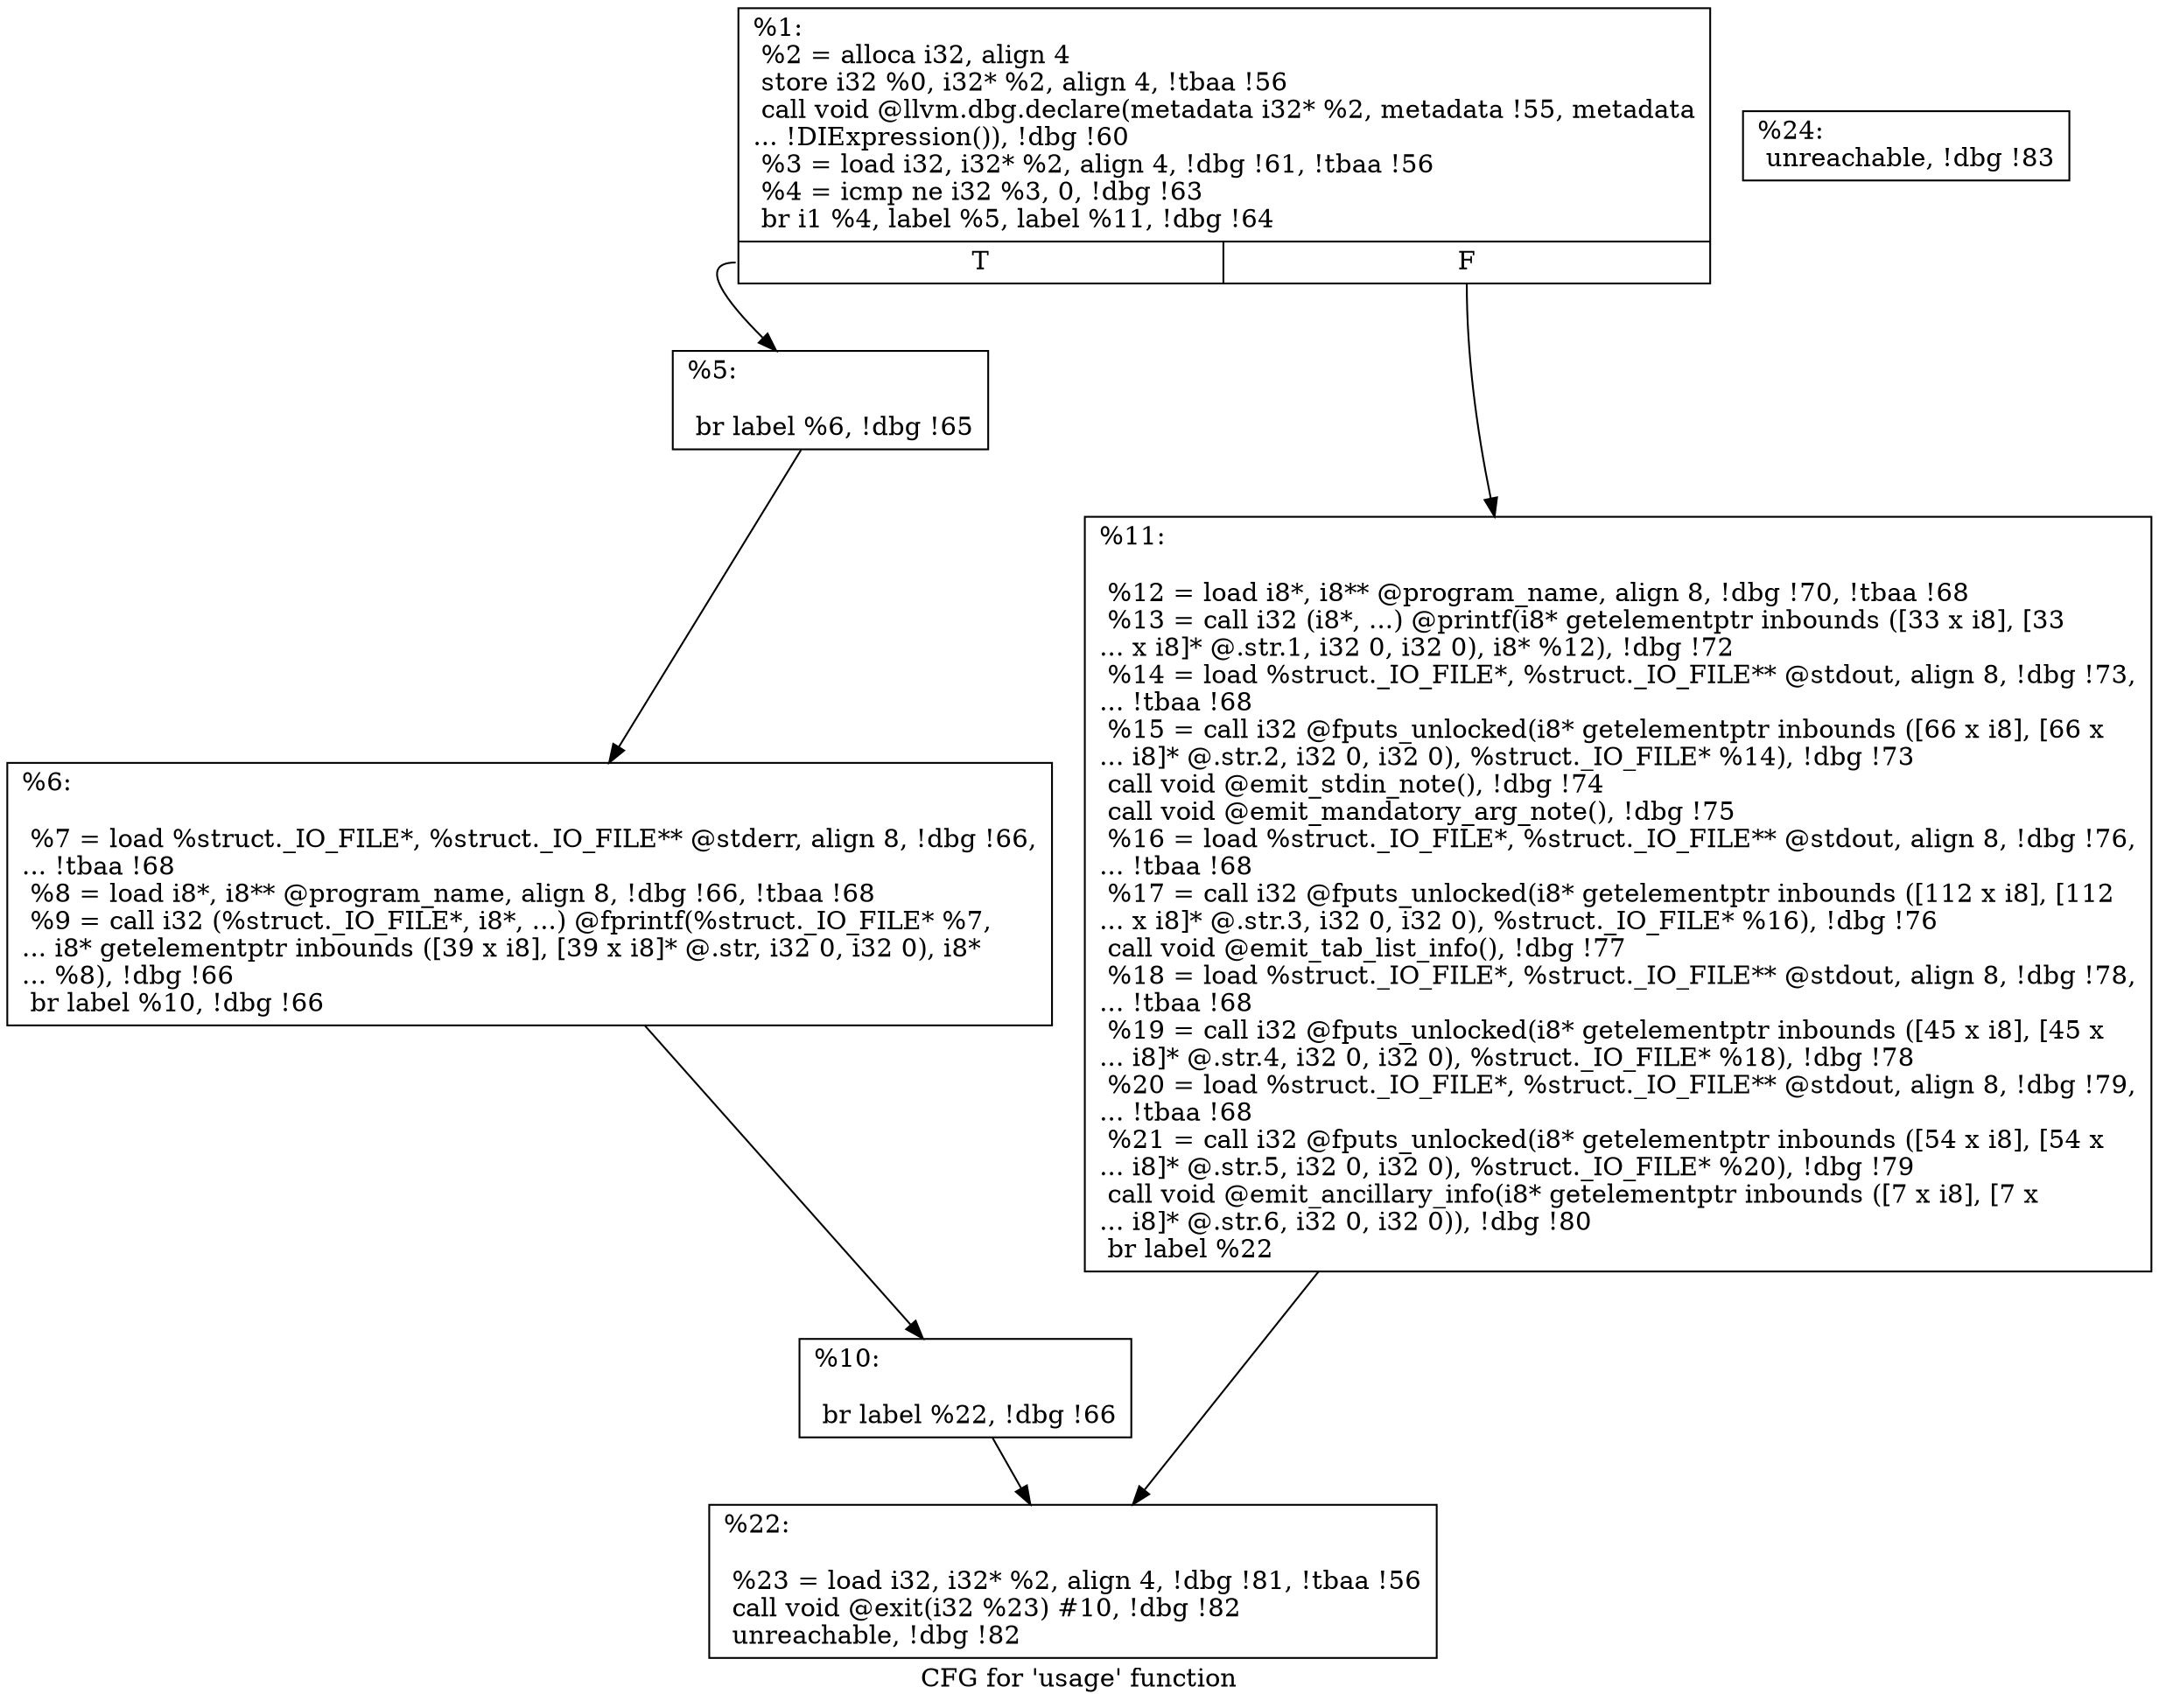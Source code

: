 digraph "CFG for 'usage' function" {
	label="CFG for 'usage' function";

	Node0x1baf1c0 [shape=record,label="{%1:\l  %2 = alloca i32, align 4\l  store i32 %0, i32* %2, align 4, !tbaa !56\l  call void @llvm.dbg.declare(metadata i32* %2, metadata !55, metadata\l... !DIExpression()), !dbg !60\l  %3 = load i32, i32* %2, align 4, !dbg !61, !tbaa !56\l  %4 = icmp ne i32 %3, 0, !dbg !63\l  br i1 %4, label %5, label %11, !dbg !64\l|{<s0>T|<s1>F}}"];
	Node0x1baf1c0:s0 -> Node0x1bb5bd0;
	Node0x1baf1c0:s1 -> Node0x1bb5cc0;
	Node0x1bb5bd0 [shape=record,label="{%5:\l\l  br label %6, !dbg !65\l}"];
	Node0x1bb5bd0 -> Node0x1bb5c20;
	Node0x1bb5c20 [shape=record,label="{%6:\l\l  %7 = load %struct._IO_FILE*, %struct._IO_FILE** @stderr, align 8, !dbg !66,\l... !tbaa !68\l  %8 = load i8*, i8** @program_name, align 8, !dbg !66, !tbaa !68\l  %9 = call i32 (%struct._IO_FILE*, i8*, ...) @fprintf(%struct._IO_FILE* %7,\l... i8* getelementptr inbounds ([39 x i8], [39 x i8]* @.str, i32 0, i32 0), i8*\l... %8), !dbg !66\l  br label %10, !dbg !66\l}"];
	Node0x1bb5c20 -> Node0x1bb5c70;
	Node0x1bb5c70 [shape=record,label="{%10:\l\l  br label %22, !dbg !66\l}"];
	Node0x1bb5c70 -> Node0x1bb5d10;
	Node0x1bb5cc0 [shape=record,label="{%11:\l\l  %12 = load i8*, i8** @program_name, align 8, !dbg !70, !tbaa !68\l  %13 = call i32 (i8*, ...) @printf(i8* getelementptr inbounds ([33 x i8], [33\l... x i8]* @.str.1, i32 0, i32 0), i8* %12), !dbg !72\l  %14 = load %struct._IO_FILE*, %struct._IO_FILE** @stdout, align 8, !dbg !73,\l... !tbaa !68\l  %15 = call i32 @fputs_unlocked(i8* getelementptr inbounds ([66 x i8], [66 x\l... i8]* @.str.2, i32 0, i32 0), %struct._IO_FILE* %14), !dbg !73\l  call void @emit_stdin_note(), !dbg !74\l  call void @emit_mandatory_arg_note(), !dbg !75\l  %16 = load %struct._IO_FILE*, %struct._IO_FILE** @stdout, align 8, !dbg !76,\l... !tbaa !68\l  %17 = call i32 @fputs_unlocked(i8* getelementptr inbounds ([112 x i8], [112\l... x i8]* @.str.3, i32 0, i32 0), %struct._IO_FILE* %16), !dbg !76\l  call void @emit_tab_list_info(), !dbg !77\l  %18 = load %struct._IO_FILE*, %struct._IO_FILE** @stdout, align 8, !dbg !78,\l... !tbaa !68\l  %19 = call i32 @fputs_unlocked(i8* getelementptr inbounds ([45 x i8], [45 x\l... i8]* @.str.4, i32 0, i32 0), %struct._IO_FILE* %18), !dbg !78\l  %20 = load %struct._IO_FILE*, %struct._IO_FILE** @stdout, align 8, !dbg !79,\l... !tbaa !68\l  %21 = call i32 @fputs_unlocked(i8* getelementptr inbounds ([54 x i8], [54 x\l... i8]* @.str.5, i32 0, i32 0), %struct._IO_FILE* %20), !dbg !79\l  call void @emit_ancillary_info(i8* getelementptr inbounds ([7 x i8], [7 x\l... i8]* @.str.6, i32 0, i32 0)), !dbg !80\l  br label %22\l}"];
	Node0x1bb5cc0 -> Node0x1bb5d10;
	Node0x1bb5d10 [shape=record,label="{%22:\l\l  %23 = load i32, i32* %2, align 4, !dbg !81, !tbaa !56\l  call void @exit(i32 %23) #10, !dbg !82\l  unreachable, !dbg !82\l}"];
	Node0x1bb5d60 [shape=record,label="{%24:                                                  \l  unreachable, !dbg !83\l}"];
}
